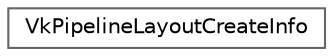 digraph "类继承关系图"
{
 // LATEX_PDF_SIZE
  bgcolor="transparent";
  edge [fontname=Helvetica,fontsize=10,labelfontname=Helvetica,labelfontsize=10];
  node [fontname=Helvetica,fontsize=10,shape=box,height=0.2,width=0.4];
  rankdir="LR";
  Node0 [id="Node000000",label="VkPipelineLayoutCreateInfo",height=0.2,width=0.4,color="grey40", fillcolor="white", style="filled",URL="$struct_vk_pipeline_layout_create_info.html",tooltip=" "];
}
